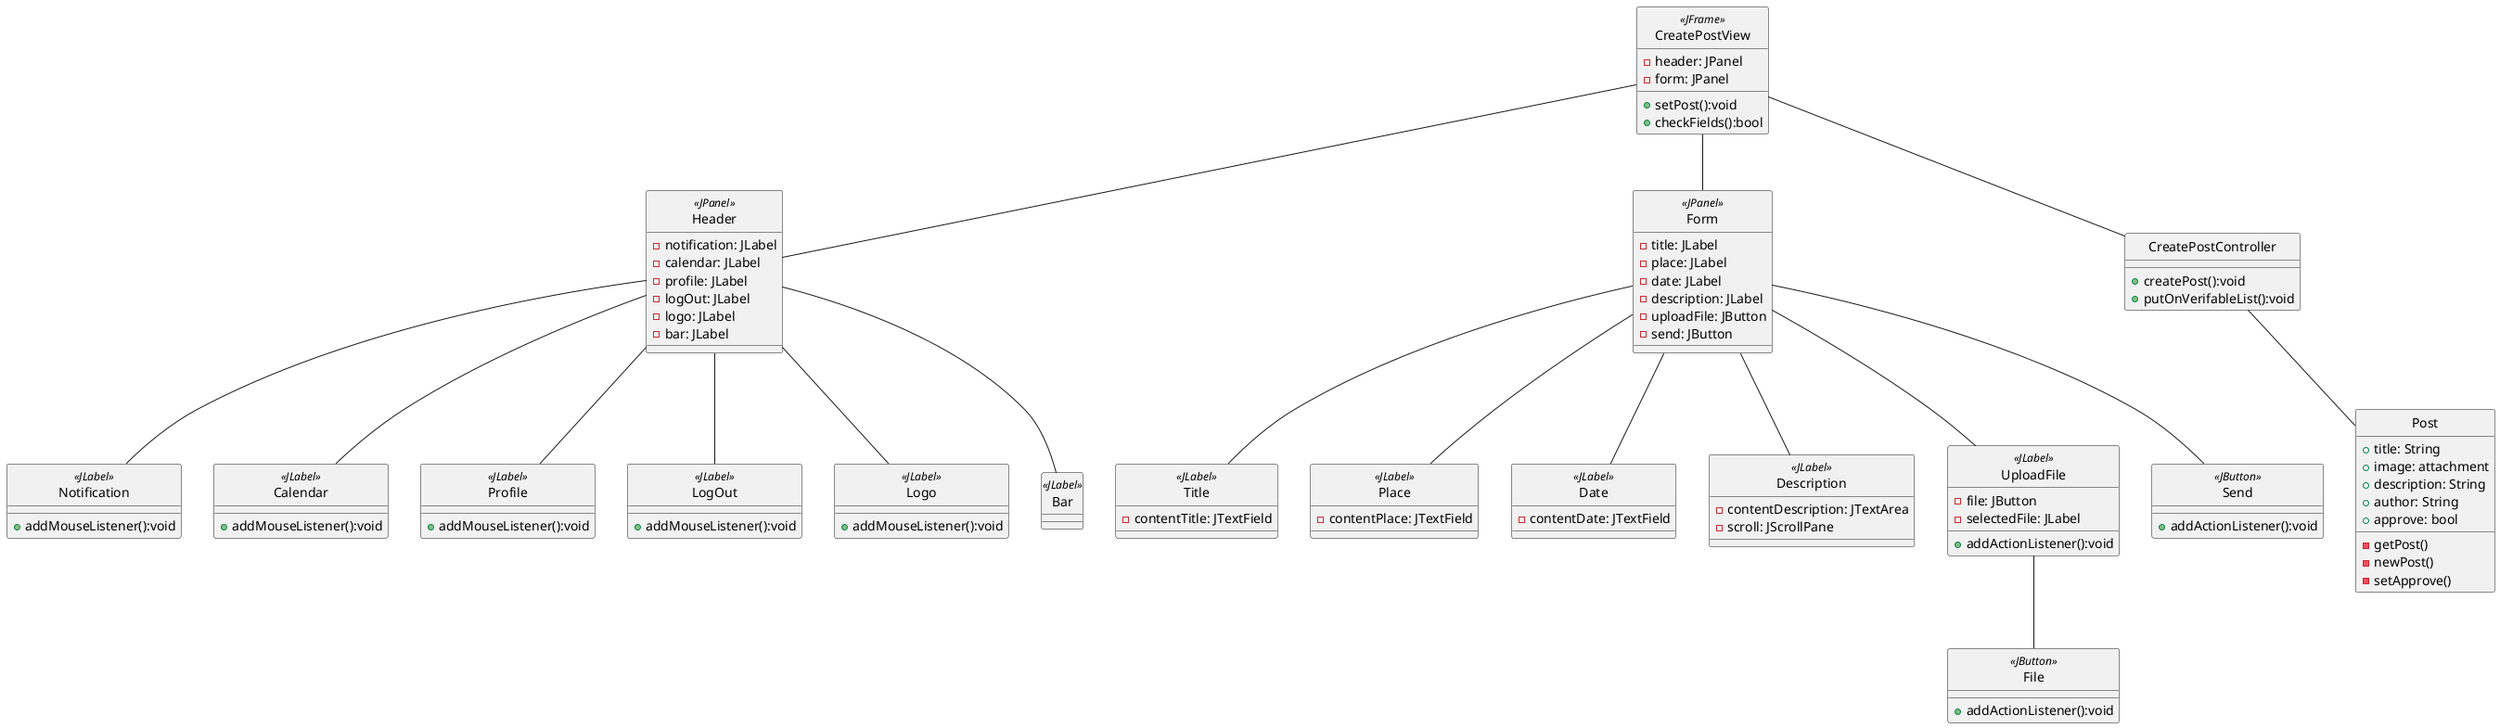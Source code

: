 
@startuml DesignModelDiagramCreatePostView

class CreatePostView <<JFrame>> {
    -header: JPanel
    -form: JPanel
    +setPost():void
    +checkFields():bool
}

class Header <<JPanel>> {
    -notification: JLabel
    -calendar: JLabel
    -profile: JLabel
    -logOut: JLabel
    -logo: JLabel
    -bar: JLabel
}

class Form <<JPanel>> {
    -title: JLabel
    -place: JLabel
    -date: JLabel
    -description: JLabel
    -uploadFile: JButton
    -send: JButton

}

class CreatePostController{
    +createPost():void
    +putOnVerifableList():void
}
class Post{
    +title: String
    +image: attachment
    +description: String
    + author: String
    + approve: bool
    - getPost()
    -newPost()
    -setApprove()
}

class Notification <<JLabel>> {
    +addMouseListener():void
}

class Calendar <<JLabel>> {
    +addMouseListener():void
}

class Profile <<JLabel>> {
    +addMouseListener():void
}

class LogOut <<JLabel>> {
    +addMouseListener():void
}

class Logo <<JLabel>> {
    +addMouseListener():void
}

class Bar <<JLabel>> {}

class Title <<JLabel>> {
    -contentTitle: JTextField
}

class Place <<JLabel>> {
    -contentPlace: JTextField
}

class Date <<JLabel>> {
    -contentDate: JTextField
}

class Description <<JLabel>> {
    -contentDescription: JTextArea
    -scroll: JScrollPane
}

class UploadFile <<JLabel>> {
    -file: JButton
    -selectedFile: JLabel
    +addActionListener():void
}

class Send <<JButton>> {
    +addActionListener():void
}

class File <<JButton>>{
    +addActionListener():void
}

hide <<JFrame>> circle
hide <<JPanel>> circle
hide <<JLabel>> circle
hide <<JTextField>> circle
hide <<JTextArea>> circle
hide <<JButton>> circle
hide Post circle
hide CreatePostController circle

CreatePostView -- Header
CreatePostView -- Form
Header -- Notification
Header -- Calendar
Header -- Profile
Header -- LogOut
Header -- Logo
Header -- Bar

Form -- Title
Form -- Place
Form -- Date
Form -- Description
Form -- UploadFile
Form -- Send

UploadFile -- File

CreatePostView -- CreatePostController
CreatePostController -- Post


@enduml